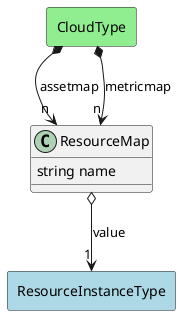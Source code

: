 @startuml

class "ResourceMap" as Model {
 string name

 
}

rectangle "ResourceInstanceType" as ResourceInstanceType #lightblue {
}

Model o--> "1" ResourceInstanceType : value




    rectangle "CloudType" as CloudType #lightgreen {
    }
    
        CloudType   *--> "n" Model : "assetmap"
    
    rectangle "CloudType" as CloudType #lightgreen {
    }
    
        CloudType   *--> "n" Model : "metricmap"
    

@enduml
